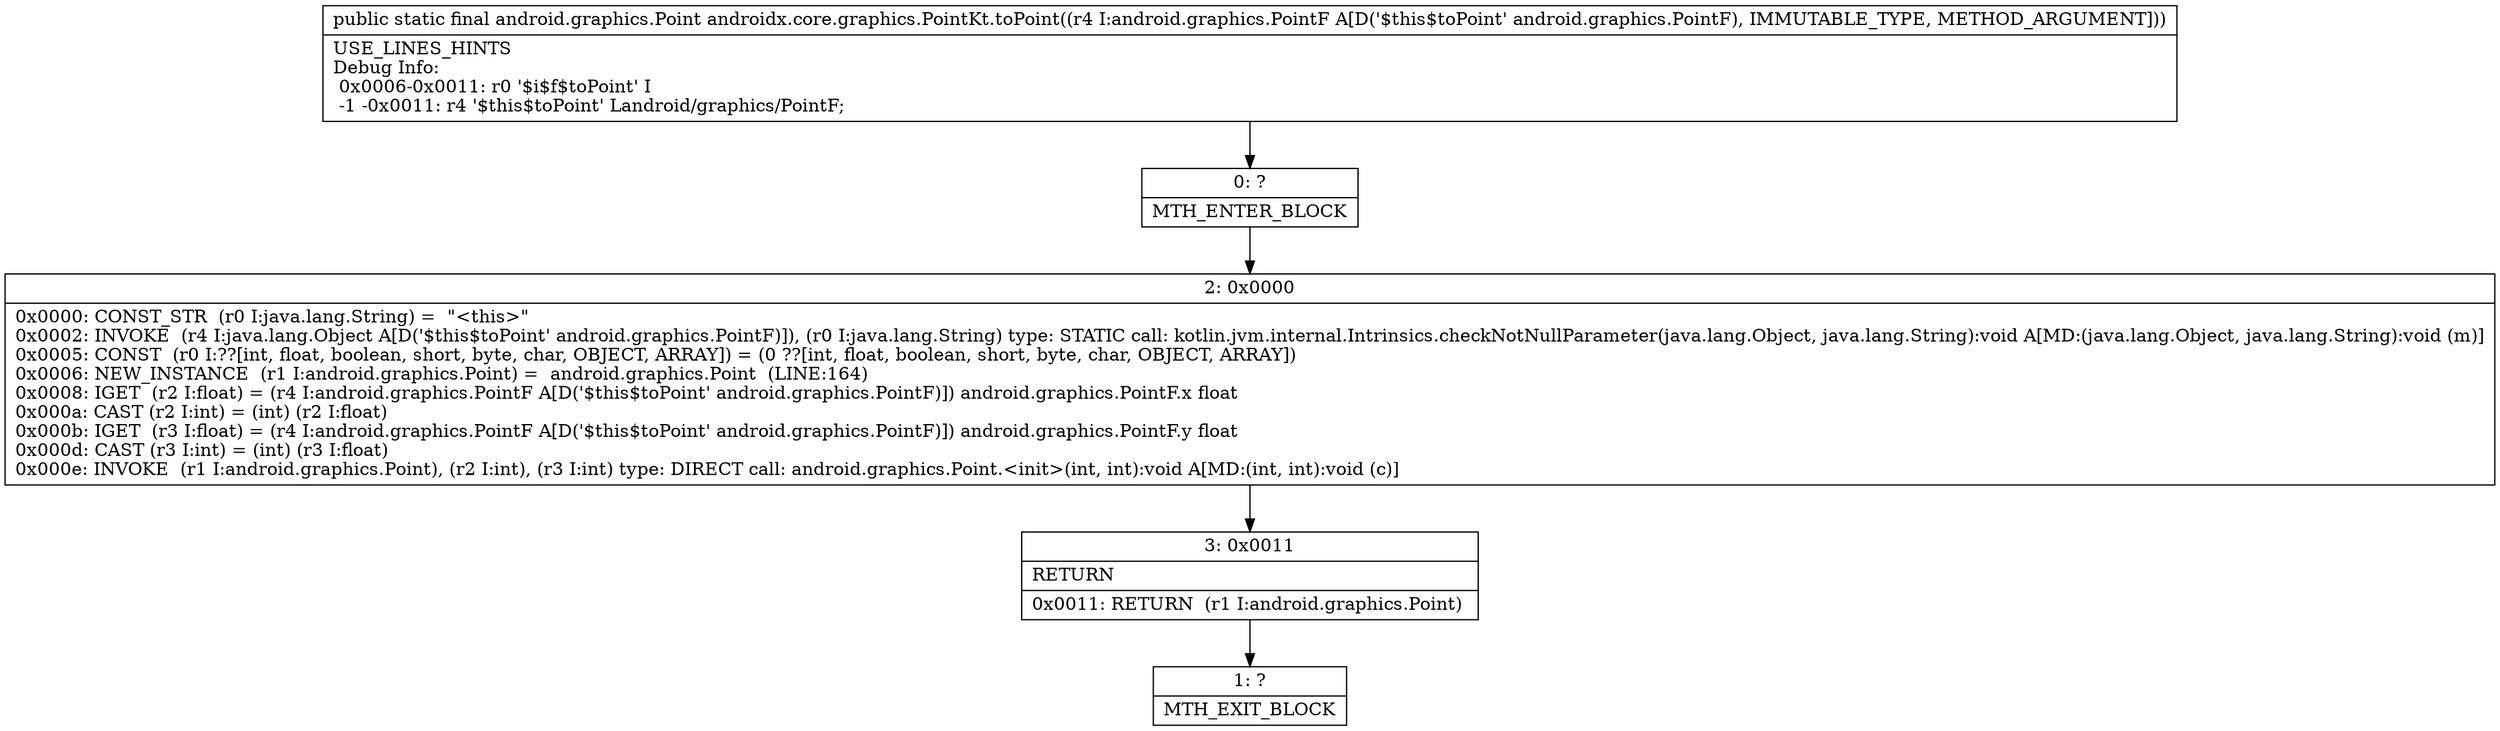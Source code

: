 digraph "CFG forandroidx.core.graphics.PointKt.toPoint(Landroid\/graphics\/PointF;)Landroid\/graphics\/Point;" {
Node_0 [shape=record,label="{0\:\ ?|MTH_ENTER_BLOCK\l}"];
Node_2 [shape=record,label="{2\:\ 0x0000|0x0000: CONST_STR  (r0 I:java.lang.String) =  \"\<this\>\" \l0x0002: INVOKE  (r4 I:java.lang.Object A[D('$this$toPoint' android.graphics.PointF)]), (r0 I:java.lang.String) type: STATIC call: kotlin.jvm.internal.Intrinsics.checkNotNullParameter(java.lang.Object, java.lang.String):void A[MD:(java.lang.Object, java.lang.String):void (m)]\l0x0005: CONST  (r0 I:??[int, float, boolean, short, byte, char, OBJECT, ARRAY]) = (0 ??[int, float, boolean, short, byte, char, OBJECT, ARRAY]) \l0x0006: NEW_INSTANCE  (r1 I:android.graphics.Point) =  android.graphics.Point  (LINE:164)\l0x0008: IGET  (r2 I:float) = (r4 I:android.graphics.PointF A[D('$this$toPoint' android.graphics.PointF)]) android.graphics.PointF.x float \l0x000a: CAST (r2 I:int) = (int) (r2 I:float) \l0x000b: IGET  (r3 I:float) = (r4 I:android.graphics.PointF A[D('$this$toPoint' android.graphics.PointF)]) android.graphics.PointF.y float \l0x000d: CAST (r3 I:int) = (int) (r3 I:float) \l0x000e: INVOKE  (r1 I:android.graphics.Point), (r2 I:int), (r3 I:int) type: DIRECT call: android.graphics.Point.\<init\>(int, int):void A[MD:(int, int):void (c)]\l}"];
Node_3 [shape=record,label="{3\:\ 0x0011|RETURN\l|0x0011: RETURN  (r1 I:android.graphics.Point) \l}"];
Node_1 [shape=record,label="{1\:\ ?|MTH_EXIT_BLOCK\l}"];
MethodNode[shape=record,label="{public static final android.graphics.Point androidx.core.graphics.PointKt.toPoint((r4 I:android.graphics.PointF A[D('$this$toPoint' android.graphics.PointF), IMMUTABLE_TYPE, METHOD_ARGUMENT]))  | USE_LINES_HINTS\lDebug Info:\l  0x0006\-0x0011: r0 '$i$f$toPoint' I\l  \-1 \-0x0011: r4 '$this$toPoint' Landroid\/graphics\/PointF;\l}"];
MethodNode -> Node_0;Node_0 -> Node_2;
Node_2 -> Node_3;
Node_3 -> Node_1;
}

